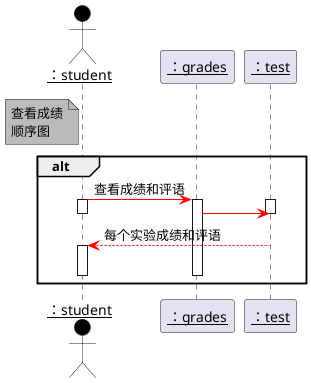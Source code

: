  @startuml
        skinparam sequenceParticipant underline
        actor "：student" as User #black
        note left of User #bbb
            查看成绩
            顺序图
        end note
        participant "：grades" as A
        participant "：test" as B
        alt
            User -[#red]> A:查看成绩和评语
            activate User
            activate A
            activate B
            A -[#red]> B:
            deactivate User
            deactivate B
            B --[#red]>User:每个实验成绩和评语
        activate User
        deactivate User
        deactivate A
        end
@enduml